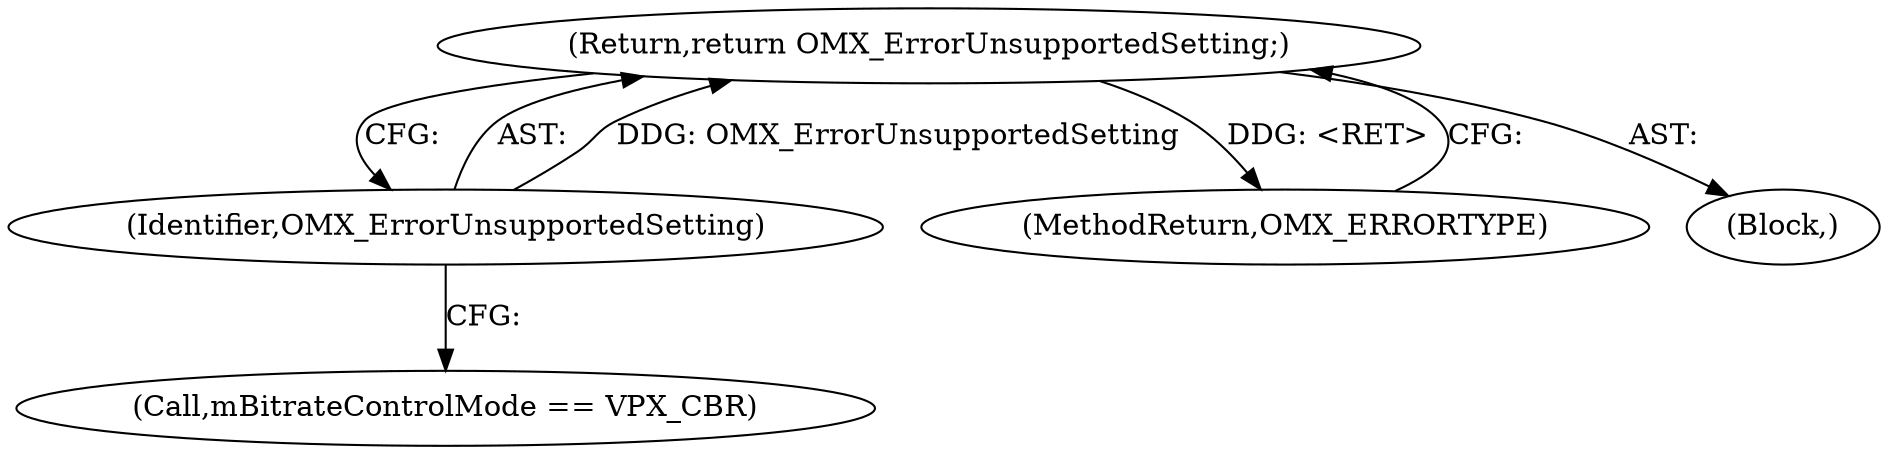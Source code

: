 digraph "1_Android_295c883fe3105b19bcd0f9e07d54c6b589fc5bff_27@del" {
"1000156" [label="(Return,return OMX_ErrorUnsupportedSetting;)"];
"1000157" [label="(Identifier,OMX_ErrorUnsupportedSetting)"];
"1000156" [label="(Return,return OMX_ErrorUnsupportedSetting;)"];
"1000145" [label="(Call,mBitrateControlMode == VPX_CBR)"];
"1000255" [label="(MethodReturn,OMX_ERRORTYPE)"];
"1000157" [label="(Identifier,OMX_ErrorUnsupportedSetting)"];
"1000155" [label="(Block,)"];
"1000156" -> "1000155"  [label="AST: "];
"1000156" -> "1000157"  [label="CFG: "];
"1000157" -> "1000156"  [label="AST: "];
"1000255" -> "1000156"  [label="CFG: "];
"1000156" -> "1000255"  [label="DDG: <RET>"];
"1000157" -> "1000156"  [label="DDG: OMX_ErrorUnsupportedSetting"];
"1000157" -> "1000145"  [label="CFG: "];
}
